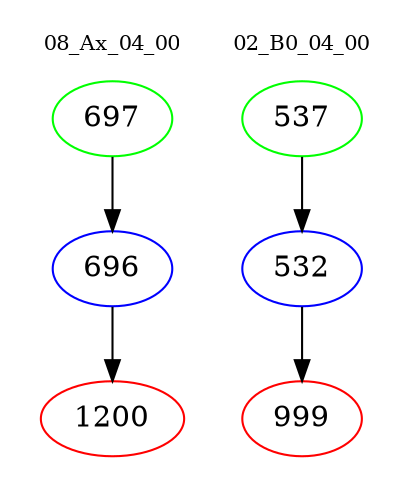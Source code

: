 digraph{
subgraph cluster_0 {
color = white
label = "08_Ax_04_00";
fontsize=10;
T0_697 [label="697", color="green"]
T0_697 -> T0_696 [color="black"]
T0_696 [label="696", color="blue"]
T0_696 -> T0_1200 [color="black"]
T0_1200 [label="1200", color="red"]
}
subgraph cluster_1 {
color = white
label = "02_B0_04_00";
fontsize=10;
T1_537 [label="537", color="green"]
T1_537 -> T1_532 [color="black"]
T1_532 [label="532", color="blue"]
T1_532 -> T1_999 [color="black"]
T1_999 [label="999", color="red"]
}
}
